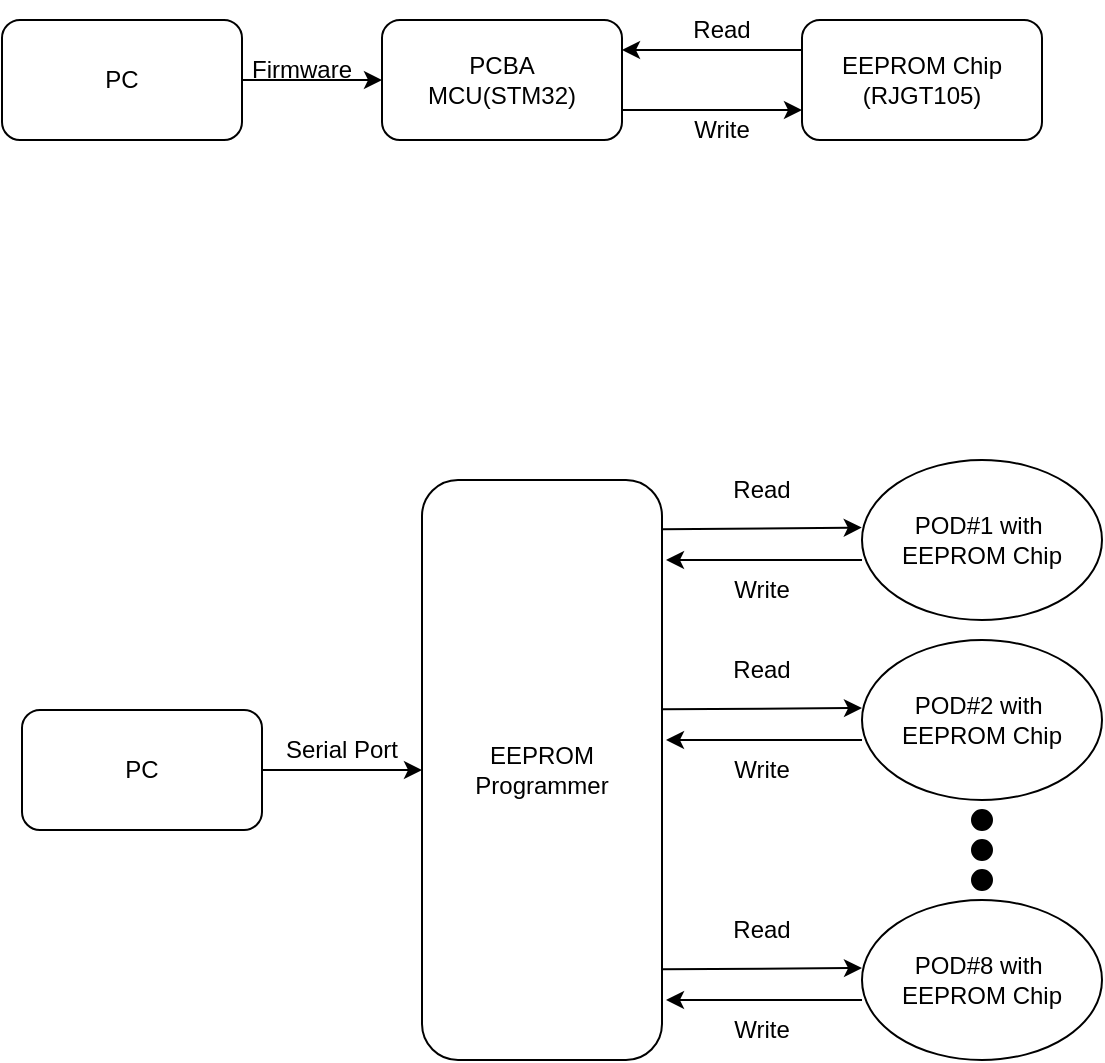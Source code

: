 <mxfile version="24.6.3" type="github">
  <diagram name="Page-1" id="kNMNTD6ROIOEduc8B76b">
    <mxGraphModel dx="724" dy="432" grid="1" gridSize="10" guides="1" tooltips="1" connect="1" arrows="1" fold="1" page="1" pageScale="1" pageWidth="850" pageHeight="1100" math="0" shadow="0">
      <root>
        <mxCell id="0" />
        <mxCell id="1" parent="0" />
        <mxCell id="uVNBhXmDk1Ixyajf8p1Q-3" style="edgeStyle=orthogonalEdgeStyle;rounded=0;orthogonalLoop=1;jettySize=auto;html=1;entryX=0;entryY=0.5;entryDx=0;entryDy=0;" edge="1" parent="1" source="uVNBhXmDk1Ixyajf8p1Q-1" target="uVNBhXmDk1Ixyajf8p1Q-2">
          <mxGeometry relative="1" as="geometry" />
        </mxCell>
        <mxCell id="uVNBhXmDk1Ixyajf8p1Q-1" value="PC" style="rounded=1;whiteSpace=wrap;html=1;" vertex="1" parent="1">
          <mxGeometry x="130" y="250" width="120" height="60" as="geometry" />
        </mxCell>
        <mxCell id="uVNBhXmDk1Ixyajf8p1Q-5" style="edgeStyle=orthogonalEdgeStyle;rounded=0;orthogonalLoop=1;jettySize=auto;html=1;entryX=0;entryY=0.75;entryDx=0;entryDy=0;" edge="1" parent="1" source="uVNBhXmDk1Ixyajf8p1Q-2" target="uVNBhXmDk1Ixyajf8p1Q-4">
          <mxGeometry relative="1" as="geometry">
            <Array as="points">
              <mxPoint x="470" y="295" />
              <mxPoint x="470" y="295" />
            </Array>
          </mxGeometry>
        </mxCell>
        <mxCell id="uVNBhXmDk1Ixyajf8p1Q-2" value="&lt;div&gt;PCBA&lt;/div&gt;MCU(STM32)" style="rounded=1;whiteSpace=wrap;html=1;" vertex="1" parent="1">
          <mxGeometry x="320" y="250" width="120" height="60" as="geometry" />
        </mxCell>
        <mxCell id="uVNBhXmDk1Ixyajf8p1Q-6" style="edgeStyle=orthogonalEdgeStyle;rounded=0;orthogonalLoop=1;jettySize=auto;html=1;entryX=1;entryY=0.25;entryDx=0;entryDy=0;" edge="1" parent="1" source="uVNBhXmDk1Ixyajf8p1Q-4" target="uVNBhXmDk1Ixyajf8p1Q-2">
          <mxGeometry relative="1" as="geometry">
            <Array as="points">
              <mxPoint x="510" y="265" />
              <mxPoint x="510" y="265" />
            </Array>
          </mxGeometry>
        </mxCell>
        <mxCell id="uVNBhXmDk1Ixyajf8p1Q-4" value="EEPROM Chip (RJGT105)" style="rounded=1;whiteSpace=wrap;html=1;" vertex="1" parent="1">
          <mxGeometry x="530" y="250" width="120" height="60" as="geometry" />
        </mxCell>
        <mxCell id="uVNBhXmDk1Ixyajf8p1Q-7" value="Write" style="text;html=1;align=center;verticalAlign=middle;whiteSpace=wrap;rounded=0;" vertex="1" parent="1">
          <mxGeometry x="460" y="290" width="60" height="30" as="geometry" />
        </mxCell>
        <mxCell id="uVNBhXmDk1Ixyajf8p1Q-8" value="Read" style="text;html=1;align=center;verticalAlign=middle;whiteSpace=wrap;rounded=0;" vertex="1" parent="1">
          <mxGeometry x="460" y="240" width="60" height="30" as="geometry" />
        </mxCell>
        <mxCell id="uVNBhXmDk1Ixyajf8p1Q-9" value="Firmware" style="text;html=1;align=center;verticalAlign=middle;whiteSpace=wrap;rounded=0;" vertex="1" parent="1">
          <mxGeometry x="250" y="260" width="60" height="30" as="geometry" />
        </mxCell>
        <mxCell id="uVNBhXmDk1Ixyajf8p1Q-10" style="edgeStyle=orthogonalEdgeStyle;rounded=0;orthogonalLoop=1;jettySize=auto;html=1;entryX=0;entryY=0.5;entryDx=0;entryDy=0;" edge="1" parent="1" source="uVNBhXmDk1Ixyajf8p1Q-11" target="uVNBhXmDk1Ixyajf8p1Q-13">
          <mxGeometry relative="1" as="geometry" />
        </mxCell>
        <mxCell id="uVNBhXmDk1Ixyajf8p1Q-11" value="PC" style="rounded=1;whiteSpace=wrap;html=1;" vertex="1" parent="1">
          <mxGeometry x="140" y="595" width="120" height="60" as="geometry" />
        </mxCell>
        <mxCell id="uVNBhXmDk1Ixyajf8p1Q-13" value="EEPROM Programmer&lt;div&gt;&lt;/div&gt;" style="rounded=1;whiteSpace=wrap;html=1;" vertex="1" parent="1">
          <mxGeometry x="340" y="480" width="120" height="290" as="geometry" />
        </mxCell>
        <mxCell id="uVNBhXmDk1Ixyajf8p1Q-16" value="Write" style="text;html=1;align=center;verticalAlign=middle;whiteSpace=wrap;rounded=0;" vertex="1" parent="1">
          <mxGeometry x="480" y="520" width="60" height="30" as="geometry" />
        </mxCell>
        <mxCell id="uVNBhXmDk1Ixyajf8p1Q-17" value="Read" style="text;html=1;align=center;verticalAlign=middle;whiteSpace=wrap;rounded=0;" vertex="1" parent="1">
          <mxGeometry x="480" y="470" width="60" height="30" as="geometry" />
        </mxCell>
        <mxCell id="uVNBhXmDk1Ixyajf8p1Q-18" value="Serial Port" style="text;html=1;align=center;verticalAlign=middle;whiteSpace=wrap;rounded=0;" vertex="1" parent="1">
          <mxGeometry x="270" y="600" width="60" height="30" as="geometry" />
        </mxCell>
        <mxCell id="uVNBhXmDk1Ixyajf8p1Q-19" value="POD#1 with&amp;nbsp;&lt;div&gt;EEPROM Chip&lt;/div&gt;" style="ellipse;whiteSpace=wrap;html=1;" vertex="1" parent="1">
          <mxGeometry x="560" y="470" width="120" height="80" as="geometry" />
        </mxCell>
        <mxCell id="uVNBhXmDk1Ixyajf8p1Q-20" value="POD#2 with&amp;nbsp;&lt;div&gt;EEPROM Chip&lt;/div&gt;" style="ellipse;whiteSpace=wrap;html=1;" vertex="1" parent="1">
          <mxGeometry x="560" y="560" width="120" height="80" as="geometry" />
        </mxCell>
        <mxCell id="uVNBhXmDk1Ixyajf8p1Q-26" value="" style="endArrow=classic;html=1;rounded=0;entryX=-0.001;entryY=0.422;entryDx=0;entryDy=0;entryPerimeter=0;" edge="1" parent="1" target="uVNBhXmDk1Ixyajf8p1Q-19">
          <mxGeometry width="50" height="50" relative="1" as="geometry">
            <mxPoint x="460" y="504.66" as="sourcePoint" />
            <mxPoint x="530" y="504.66" as="targetPoint" />
          </mxGeometry>
        </mxCell>
        <mxCell id="uVNBhXmDk1Ixyajf8p1Q-27" value="" style="endArrow=classic;html=1;rounded=0;" edge="1" parent="1">
          <mxGeometry width="50" height="50" relative="1" as="geometry">
            <mxPoint x="560" y="520" as="sourcePoint" />
            <mxPoint x="462" y="520" as="targetPoint" />
          </mxGeometry>
        </mxCell>
        <mxCell id="uVNBhXmDk1Ixyajf8p1Q-30" value="POD#8 with&amp;nbsp;&lt;div&gt;EEPROM Chip&lt;/div&gt;" style="ellipse;whiteSpace=wrap;html=1;" vertex="1" parent="1">
          <mxGeometry x="560" y="690" width="120" height="80" as="geometry" />
        </mxCell>
        <mxCell id="uVNBhXmDk1Ixyajf8p1Q-31" value="Write" style="text;html=1;align=center;verticalAlign=middle;whiteSpace=wrap;rounded=0;" vertex="1" parent="1">
          <mxGeometry x="480" y="610" width="60" height="30" as="geometry" />
        </mxCell>
        <mxCell id="uVNBhXmDk1Ixyajf8p1Q-32" value="Read" style="text;html=1;align=center;verticalAlign=middle;whiteSpace=wrap;rounded=0;" vertex="1" parent="1">
          <mxGeometry x="480" y="560" width="60" height="30" as="geometry" />
        </mxCell>
        <mxCell id="uVNBhXmDk1Ixyajf8p1Q-33" value="" style="endArrow=classic;html=1;rounded=0;entryX=-0.001;entryY=0.422;entryDx=0;entryDy=0;entryPerimeter=0;" edge="1" parent="1">
          <mxGeometry width="50" height="50" relative="1" as="geometry">
            <mxPoint x="460" y="594.66" as="sourcePoint" />
            <mxPoint x="560" y="594" as="targetPoint" />
          </mxGeometry>
        </mxCell>
        <mxCell id="uVNBhXmDk1Ixyajf8p1Q-34" value="" style="endArrow=classic;html=1;rounded=0;" edge="1" parent="1">
          <mxGeometry width="50" height="50" relative="1" as="geometry">
            <mxPoint x="560" y="610" as="sourcePoint" />
            <mxPoint x="462" y="610" as="targetPoint" />
          </mxGeometry>
        </mxCell>
        <mxCell id="uVNBhXmDk1Ixyajf8p1Q-35" value="Write" style="text;html=1;align=center;verticalAlign=middle;whiteSpace=wrap;rounded=0;" vertex="1" parent="1">
          <mxGeometry x="480" y="740" width="60" height="30" as="geometry" />
        </mxCell>
        <mxCell id="uVNBhXmDk1Ixyajf8p1Q-36" value="Read" style="text;html=1;align=center;verticalAlign=middle;whiteSpace=wrap;rounded=0;" vertex="1" parent="1">
          <mxGeometry x="480" y="690" width="60" height="30" as="geometry" />
        </mxCell>
        <mxCell id="uVNBhXmDk1Ixyajf8p1Q-37" value="" style="endArrow=classic;html=1;rounded=0;entryX=-0.001;entryY=0.422;entryDx=0;entryDy=0;entryPerimeter=0;" edge="1" parent="1">
          <mxGeometry width="50" height="50" relative="1" as="geometry">
            <mxPoint x="460" y="724.66" as="sourcePoint" />
            <mxPoint x="560" y="724" as="targetPoint" />
          </mxGeometry>
        </mxCell>
        <mxCell id="uVNBhXmDk1Ixyajf8p1Q-38" value="" style="endArrow=classic;html=1;rounded=0;" edge="1" parent="1">
          <mxGeometry width="50" height="50" relative="1" as="geometry">
            <mxPoint x="560" y="740" as="sourcePoint" />
            <mxPoint x="462" y="740" as="targetPoint" />
          </mxGeometry>
        </mxCell>
        <mxCell id="uVNBhXmDk1Ixyajf8p1Q-39" value="" style="ellipse;whiteSpace=wrap;html=1;aspect=fixed;fillColor=#000000;" vertex="1" parent="1">
          <mxGeometry x="615" y="675" width="10" height="10" as="geometry" />
        </mxCell>
        <mxCell id="uVNBhXmDk1Ixyajf8p1Q-40" value="" style="ellipse;whiteSpace=wrap;html=1;aspect=fixed;fillColor=#000000;" vertex="1" parent="1">
          <mxGeometry x="615" y="660" width="10" height="10" as="geometry" />
        </mxCell>
        <mxCell id="uVNBhXmDk1Ixyajf8p1Q-41" value="" style="ellipse;whiteSpace=wrap;html=1;aspect=fixed;fillColor=#000000;" vertex="1" parent="1">
          <mxGeometry x="615" y="645" width="10" height="10" as="geometry" />
        </mxCell>
      </root>
    </mxGraphModel>
  </diagram>
</mxfile>
